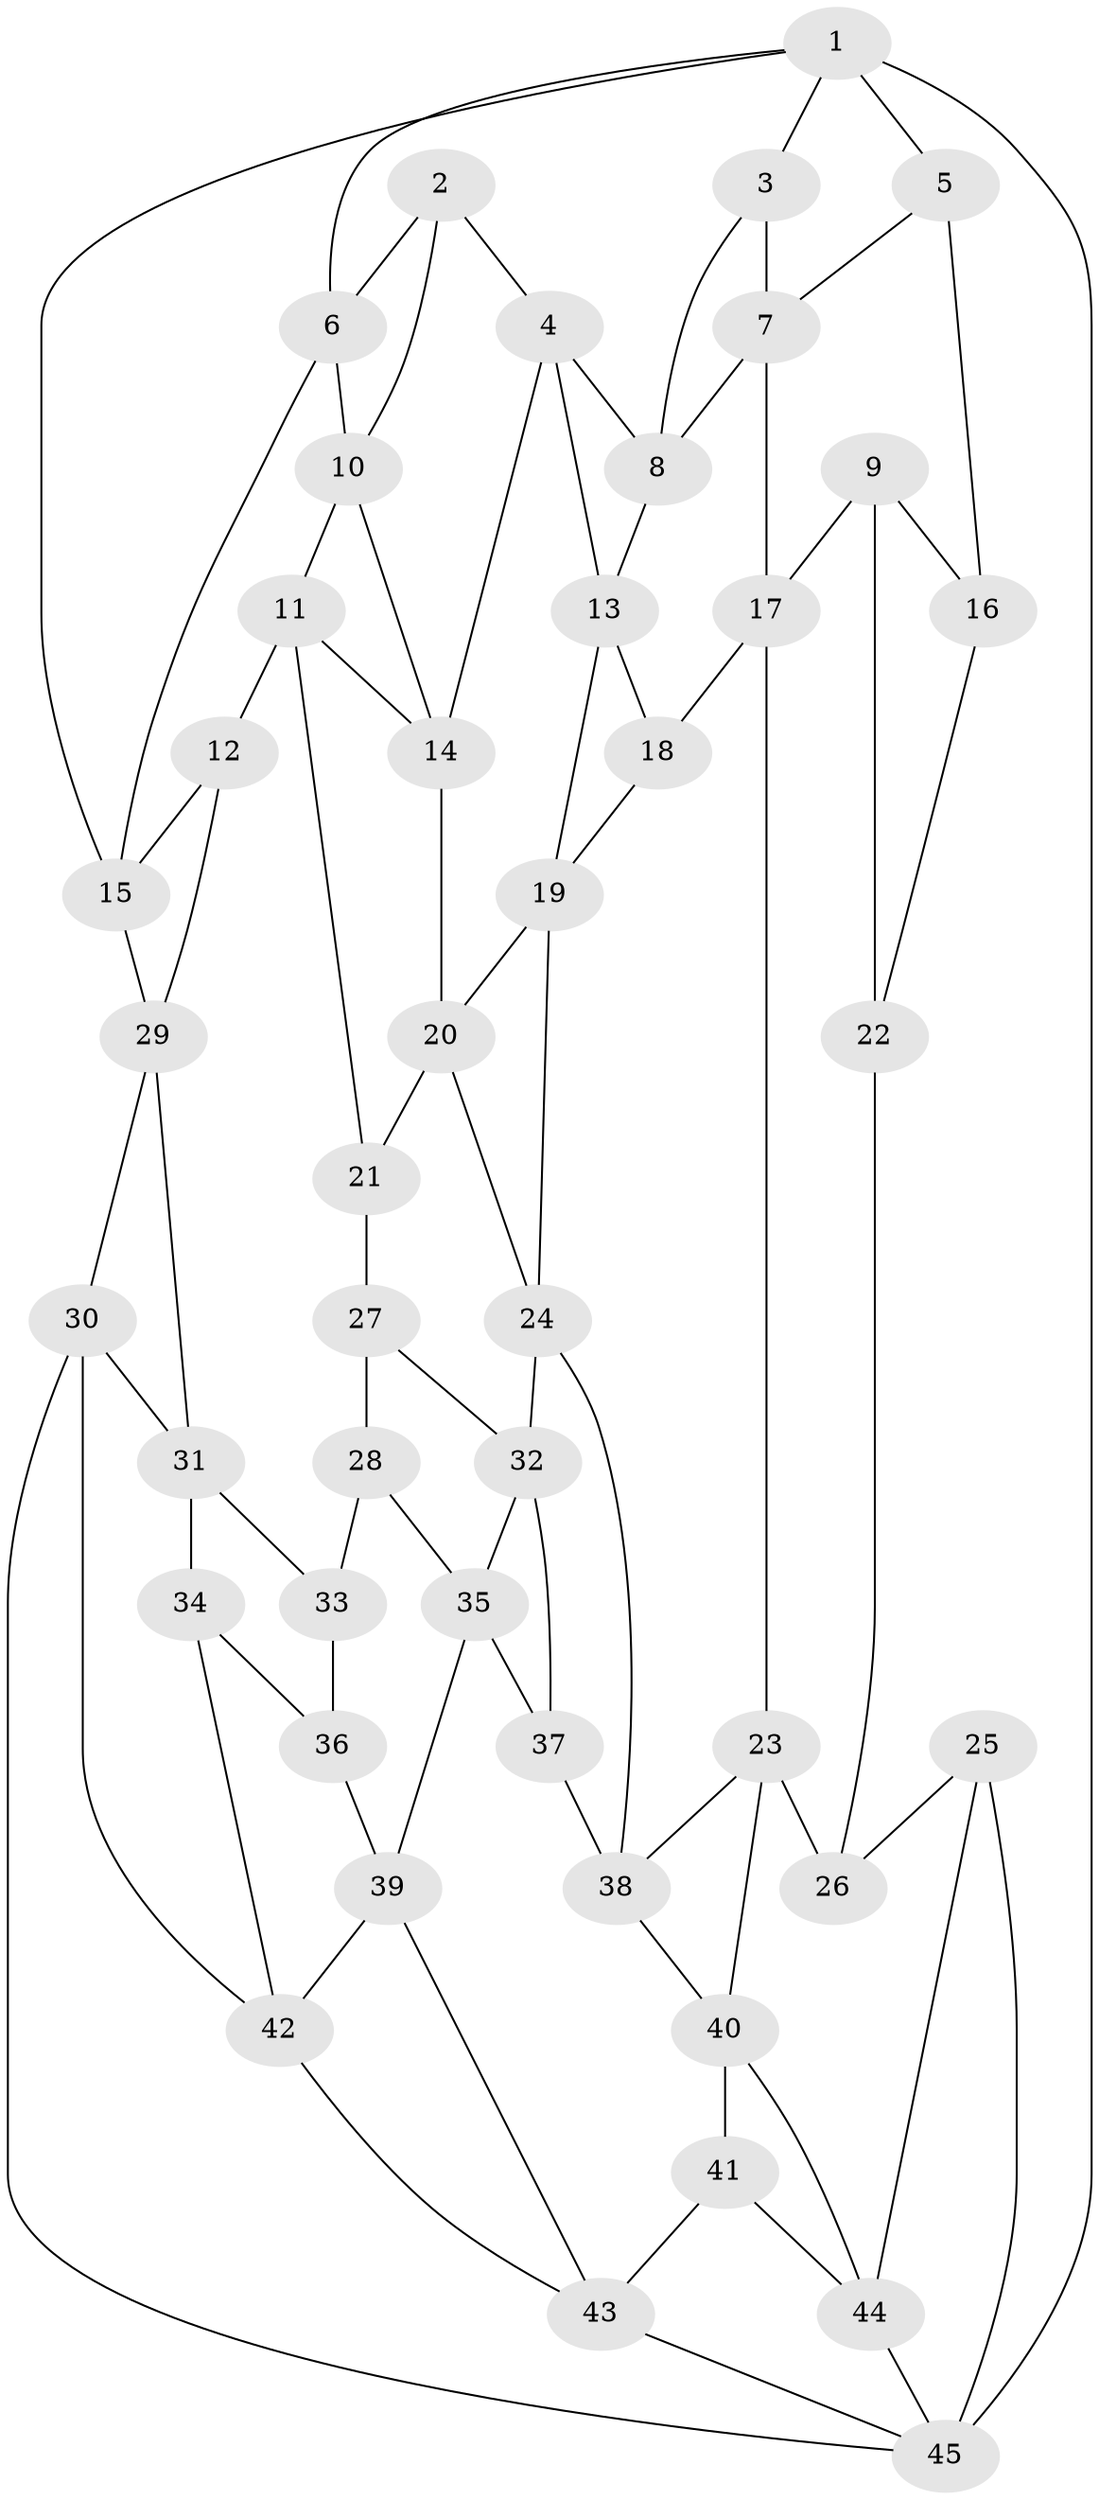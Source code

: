 // original degree distribution, {3: 0.022222222222222223, 6: 0.25555555555555554, 5: 0.4444444444444444, 4: 0.2777777777777778}
// Generated by graph-tools (version 1.1) at 2025/03/03/09/25 03:03:21]
// undirected, 45 vertices, 82 edges
graph export_dot {
graph [start="1"]
  node [color=gray90,style=filled];
  1;
  2;
  3;
  4;
  5;
  6;
  7;
  8;
  9;
  10;
  11;
  12;
  13;
  14;
  15;
  16;
  17;
  18;
  19;
  20;
  21;
  22;
  23;
  24;
  25;
  26;
  27;
  28;
  29;
  30;
  31;
  32;
  33;
  34;
  35;
  36;
  37;
  38;
  39;
  40;
  41;
  42;
  43;
  44;
  45;
  1 -- 3 [weight=1.0];
  1 -- 5 [weight=1.0];
  1 -- 6 [weight=1.0];
  1 -- 15 [weight=1.0];
  1 -- 45 [weight=2.0];
  2 -- 4 [weight=1.0];
  2 -- 6 [weight=1.0];
  2 -- 10 [weight=1.0];
  3 -- 7 [weight=1.0];
  3 -- 8 [weight=1.0];
  4 -- 8 [weight=1.0];
  4 -- 13 [weight=1.0];
  4 -- 14 [weight=1.0];
  5 -- 7 [weight=1.0];
  5 -- 16 [weight=2.0];
  6 -- 10 [weight=1.0];
  6 -- 15 [weight=1.0];
  7 -- 8 [weight=1.0];
  7 -- 17 [weight=1.0];
  8 -- 13 [weight=1.0];
  9 -- 16 [weight=1.0];
  9 -- 17 [weight=1.0];
  9 -- 22 [weight=1.0];
  10 -- 11 [weight=1.0];
  10 -- 14 [weight=1.0];
  11 -- 12 [weight=1.0];
  11 -- 14 [weight=1.0];
  11 -- 21 [weight=1.0];
  12 -- 15 [weight=1.0];
  12 -- 29 [weight=1.0];
  13 -- 18 [weight=1.0];
  13 -- 19 [weight=1.0];
  14 -- 20 [weight=1.0];
  15 -- 29 [weight=1.0];
  16 -- 22 [weight=1.0];
  17 -- 18 [weight=1.0];
  17 -- 23 [weight=1.0];
  18 -- 19 [weight=1.0];
  19 -- 20 [weight=1.0];
  19 -- 24 [weight=1.0];
  20 -- 21 [weight=1.0];
  20 -- 24 [weight=1.0];
  21 -- 27 [weight=2.0];
  22 -- 26 [weight=2.0];
  23 -- 26 [weight=1.0];
  23 -- 38 [weight=1.0];
  23 -- 40 [weight=1.0];
  24 -- 32 [weight=1.0];
  24 -- 38 [weight=1.0];
  25 -- 26 [weight=1.0];
  25 -- 44 [weight=1.0];
  25 -- 45 [weight=1.0];
  27 -- 28 [weight=1.0];
  27 -- 32 [weight=1.0];
  28 -- 33 [weight=1.0];
  28 -- 35 [weight=1.0];
  29 -- 30 [weight=1.0];
  29 -- 31 [weight=1.0];
  30 -- 31 [weight=1.0];
  30 -- 42 [weight=1.0];
  30 -- 45 [weight=1.0];
  31 -- 33 [weight=1.0];
  31 -- 34 [weight=1.0];
  32 -- 35 [weight=1.0];
  32 -- 37 [weight=1.0];
  33 -- 36 [weight=2.0];
  34 -- 36 [weight=1.0];
  34 -- 42 [weight=1.0];
  35 -- 37 [weight=1.0];
  35 -- 39 [weight=1.0];
  36 -- 39 [weight=1.0];
  37 -- 38 [weight=1.0];
  38 -- 40 [weight=1.0];
  39 -- 42 [weight=1.0];
  39 -- 43 [weight=1.0];
  40 -- 41 [weight=1.0];
  40 -- 44 [weight=1.0];
  41 -- 43 [weight=1.0];
  41 -- 44 [weight=1.0];
  42 -- 43 [weight=1.0];
  43 -- 45 [weight=1.0];
  44 -- 45 [weight=1.0];
}
